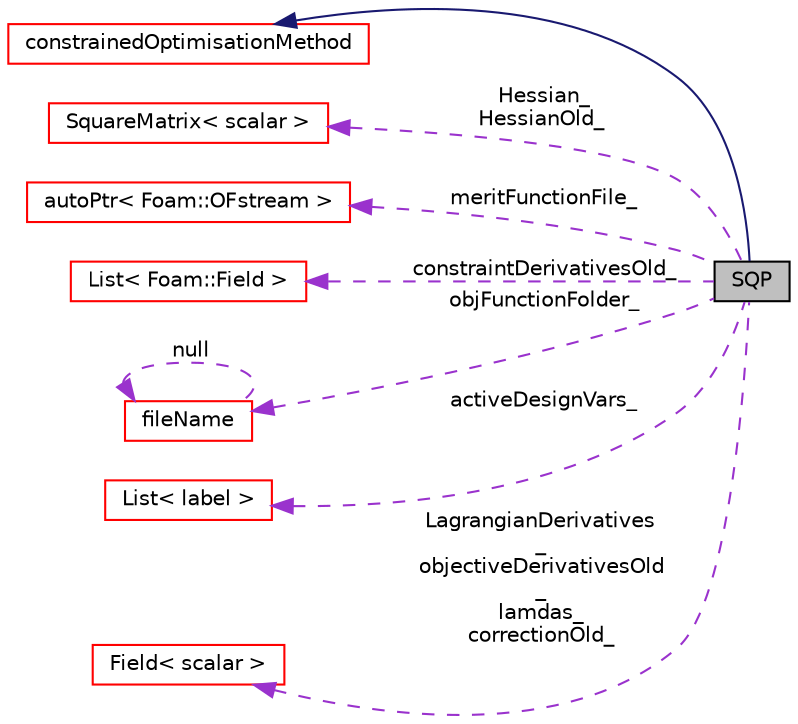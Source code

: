 digraph "SQP"
{
  bgcolor="transparent";
  edge [fontname="Helvetica",fontsize="10",labelfontname="Helvetica",labelfontsize="10"];
  node [fontname="Helvetica",fontsize="10",shape=record];
  rankdir="LR";
  Node1 [label="SQP",height=0.2,width=0.4,color="black", fillcolor="grey75", style="filled" fontcolor="black"];
  Node2 -> Node1 [dir="back",color="midnightblue",fontsize="10",style="solid",fontname="Helvetica"];
  Node2 [label="constrainedOptimisationMethod",height=0.2,width=0.4,color="red",URL="$classFoam_1_1constrainedOptimisationMethod.html",tooltip="Abstract base class for optimisation methods supporting constraints. Does not add functionality to up..."];
  Node3 -> Node1 [dir="back",color="darkorchid3",fontsize="10",style="dashed",label=" Hessian_\nHessianOld_" ,fontname="Helvetica"];
  Node3 [label="SquareMatrix\< scalar \>",height=0.2,width=0.4,color="red",URL="$classFoam_1_1SquareMatrix.html"];
  Node4 -> Node1 [dir="back",color="darkorchid3",fontsize="10",style="dashed",label=" meritFunctionFile_" ,fontname="Helvetica"];
  Node4 [label="autoPtr\< Foam::OFstream \>",height=0.2,width=0.4,color="red",URL="$classFoam_1_1autoPtr.html"];
  Node5 -> Node1 [dir="back",color="darkorchid3",fontsize="10",style="dashed",label=" constraintDerivativesOld_" ,fontname="Helvetica"];
  Node5 [label="List\< Foam::Field \>",height=0.2,width=0.4,color="red",URL="$classFoam_1_1List.html"];
  Node6 -> Node1 [dir="back",color="darkorchid3",fontsize="10",style="dashed",label=" objFunctionFolder_" ,fontname="Helvetica"];
  Node6 [label="fileName",height=0.2,width=0.4,color="red",URL="$classFoam_1_1fileName.html",tooltip="A class for handling file names. "];
  Node6 -> Node6 [dir="back",color="darkorchid3",fontsize="10",style="dashed",label=" null" ,fontname="Helvetica"];
  Node7 -> Node1 [dir="back",color="darkorchid3",fontsize="10",style="dashed",label=" activeDesignVars_" ,fontname="Helvetica"];
  Node7 [label="List\< label \>",height=0.2,width=0.4,color="red",URL="$classFoam_1_1List.html"];
  Node8 -> Node1 [dir="back",color="darkorchid3",fontsize="10",style="dashed",label=" LagrangianDerivatives\l_\nobjectiveDerivativesOld\l_\nlamdas_\ncorrectionOld_" ,fontname="Helvetica"];
  Node8 [label="Field\< scalar \>",height=0.2,width=0.4,color="red",URL="$classFoam_1_1Field.html"];
}
